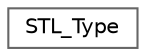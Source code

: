 digraph "Graphical Class Hierarchy"
{
 // LATEX_PDF_SIZE
  bgcolor="transparent";
  edge [fontname=Helvetica,fontsize=10,labelfontname=Helvetica,labelfontsize=10];
  node [fontname=Helvetica,fontsize=10,shape=box,height=0.2,width=0.4];
  rankdir="LR";
  Node0 [id="Node000000",label="STL_Type",height=0.2,width=0.4,color="grey40", fillcolor="white", style="filled",URL="$struct_s_t_l___type.html",tooltip="Structure type to access the Software Test Library Observation Registerss (STL)."];
}
